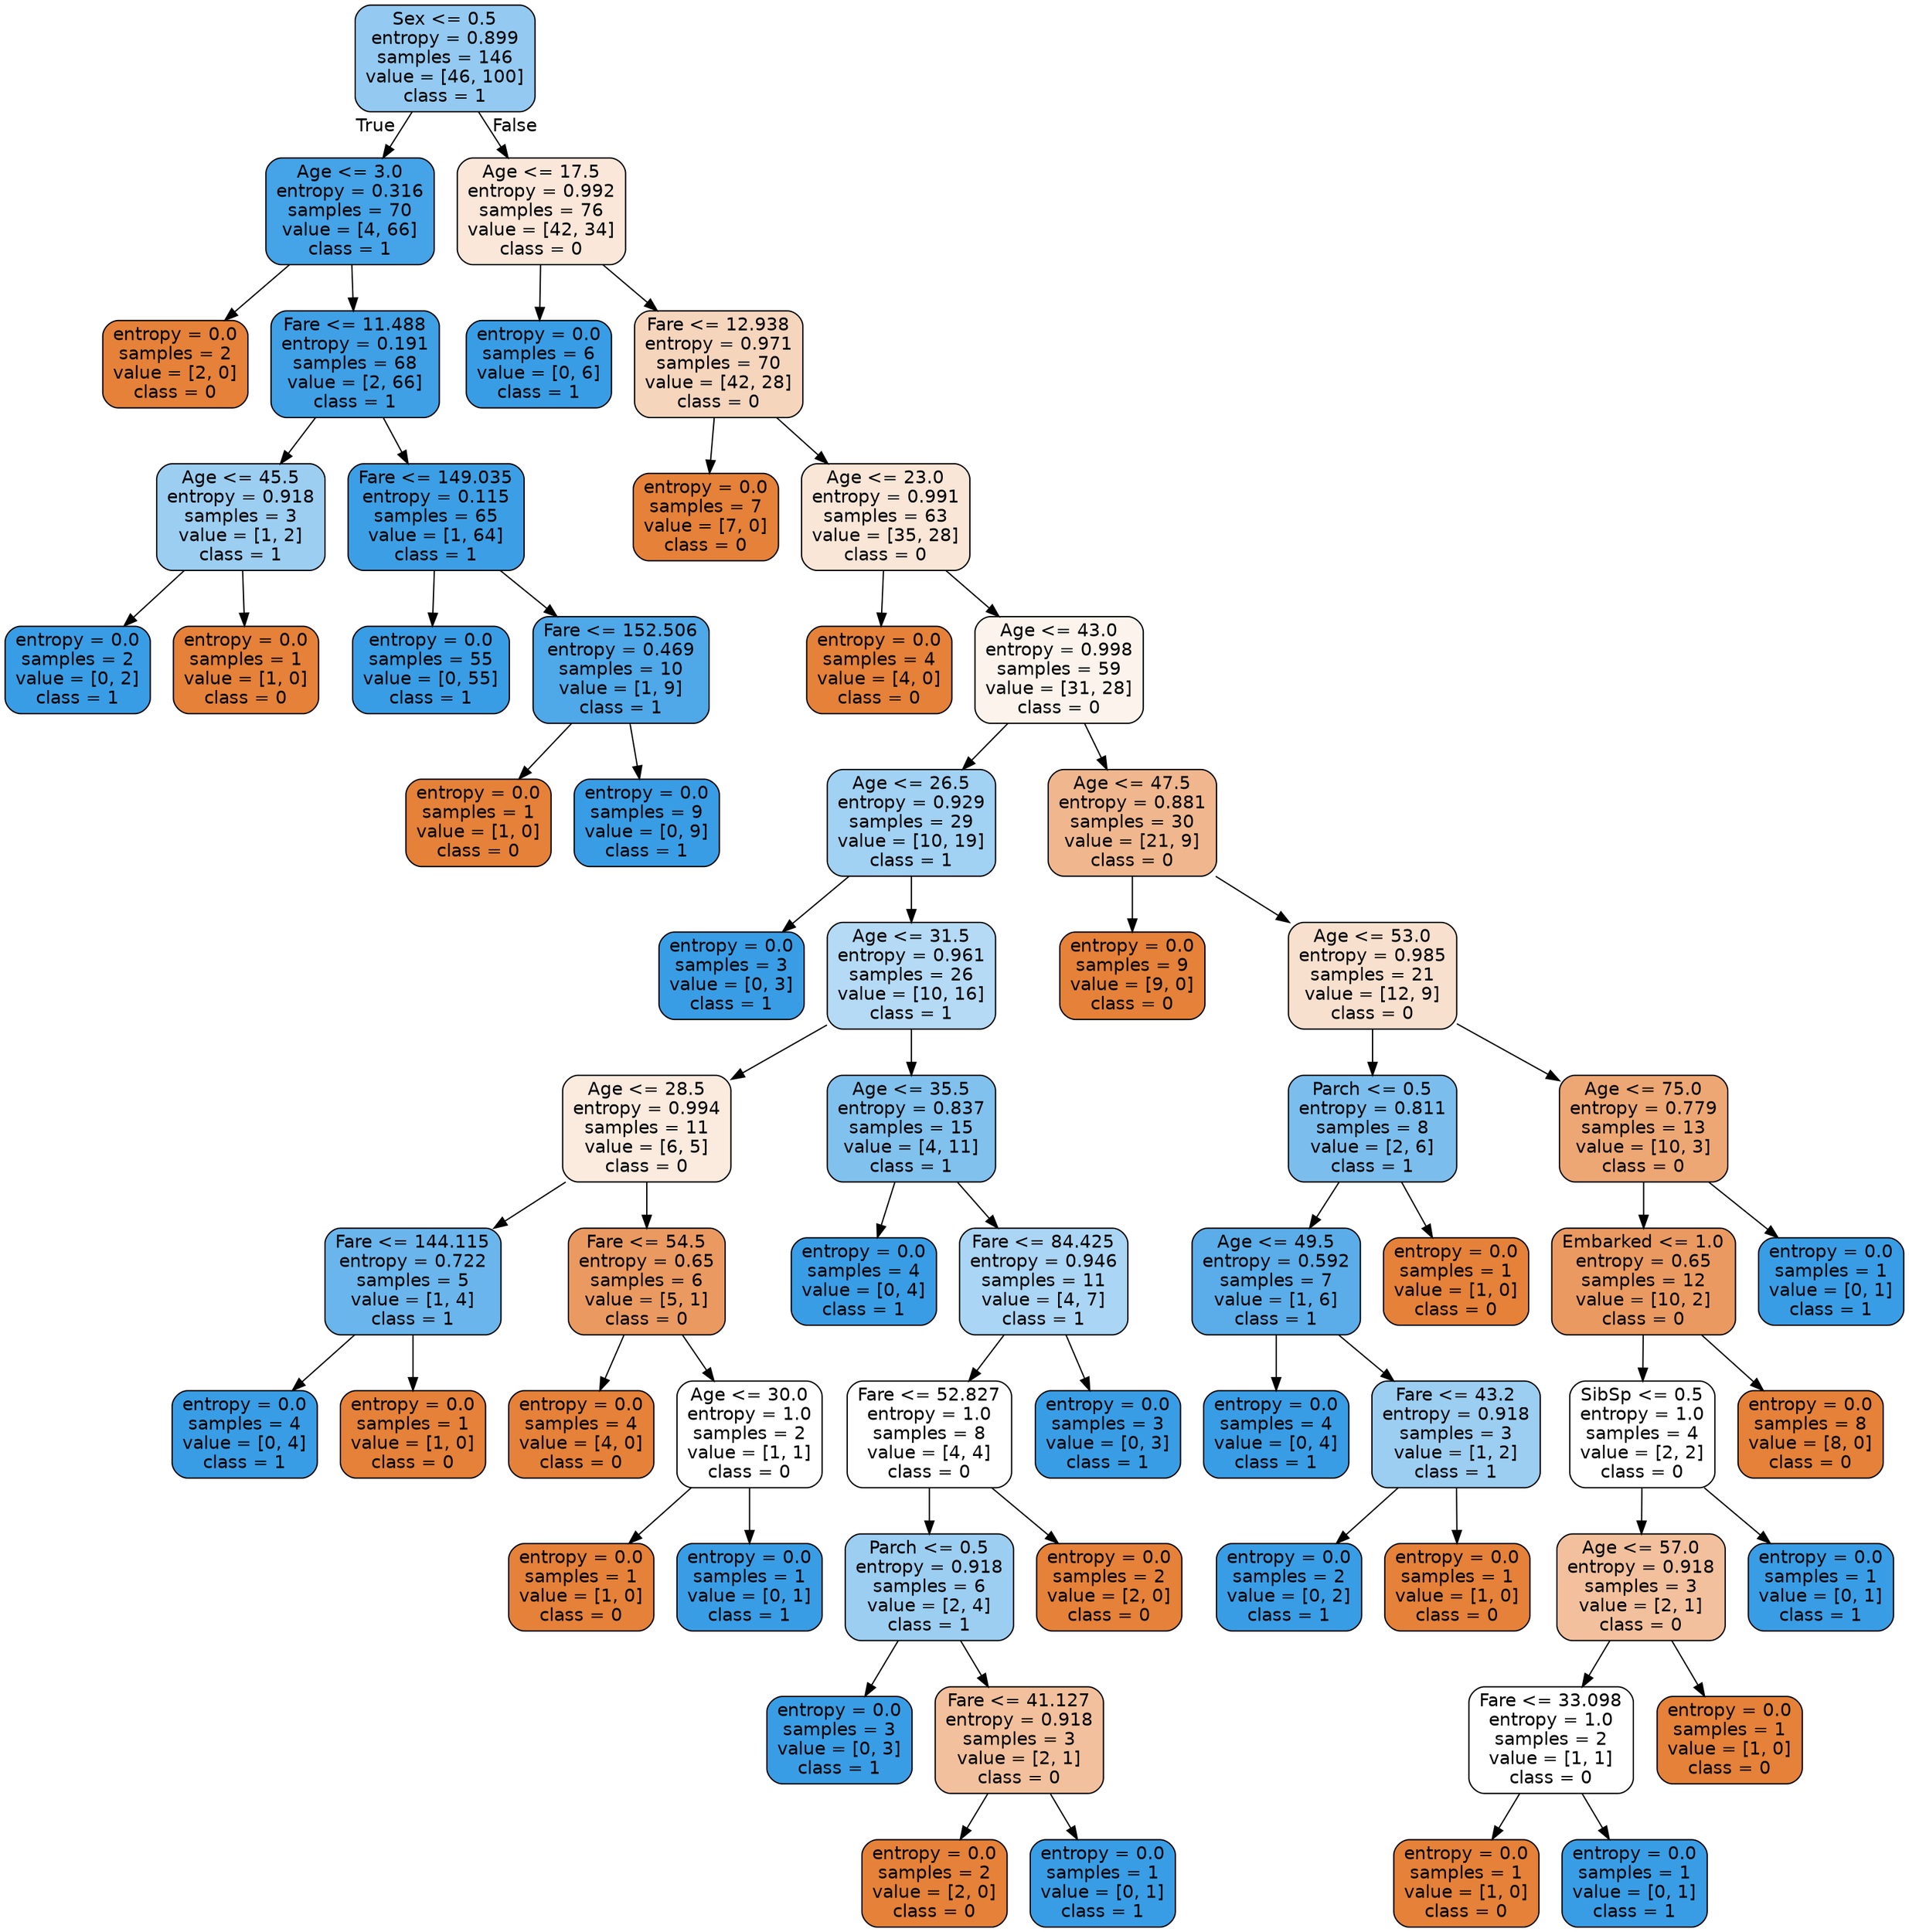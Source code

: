 digraph Tree {
node [shape=box, style="filled, rounded", color="black", fontname=helvetica] ;
edge [fontname=helvetica] ;
0 [label="Sex <= 0.5\nentropy = 0.899\nsamples = 146\nvalue = [46, 100]\nclass = 1", fillcolor="#94caf1"] ;
1 [label="Age <= 3.0\nentropy = 0.316\nsamples = 70\nvalue = [4, 66]\nclass = 1", fillcolor="#45a3e7"] ;
0 -> 1 [labeldistance=2.5, labelangle=45, headlabel="True"] ;
2 [label="entropy = 0.0\nsamples = 2\nvalue = [2, 0]\nclass = 0", fillcolor="#e58139"] ;
1 -> 2 ;
3 [label="Fare <= 11.488\nentropy = 0.191\nsamples = 68\nvalue = [2, 66]\nclass = 1", fillcolor="#3fa0e6"] ;
1 -> 3 ;
4 [label="Age <= 45.5\nentropy = 0.918\nsamples = 3\nvalue = [1, 2]\nclass = 1", fillcolor="#9ccef2"] ;
3 -> 4 ;
5 [label="entropy = 0.0\nsamples = 2\nvalue = [0, 2]\nclass = 1", fillcolor="#399de5"] ;
4 -> 5 ;
6 [label="entropy = 0.0\nsamples = 1\nvalue = [1, 0]\nclass = 0", fillcolor="#e58139"] ;
4 -> 6 ;
7 [label="Fare <= 149.035\nentropy = 0.115\nsamples = 65\nvalue = [1, 64]\nclass = 1", fillcolor="#3c9fe5"] ;
3 -> 7 ;
8 [label="entropy = 0.0\nsamples = 55\nvalue = [0, 55]\nclass = 1", fillcolor="#399de5"] ;
7 -> 8 ;
9 [label="Fare <= 152.506\nentropy = 0.469\nsamples = 10\nvalue = [1, 9]\nclass = 1", fillcolor="#4fa8e8"] ;
7 -> 9 ;
10 [label="entropy = 0.0\nsamples = 1\nvalue = [1, 0]\nclass = 0", fillcolor="#e58139"] ;
9 -> 10 ;
11 [label="entropy = 0.0\nsamples = 9\nvalue = [0, 9]\nclass = 1", fillcolor="#399de5"] ;
9 -> 11 ;
12 [label="Age <= 17.5\nentropy = 0.992\nsamples = 76\nvalue = [42, 34]\nclass = 0", fillcolor="#fae7d9"] ;
0 -> 12 [labeldistance=2.5, labelangle=-45, headlabel="False"] ;
13 [label="entropy = 0.0\nsamples = 6\nvalue = [0, 6]\nclass = 1", fillcolor="#399de5"] ;
12 -> 13 ;
14 [label="Fare <= 12.938\nentropy = 0.971\nsamples = 70\nvalue = [42, 28]\nclass = 0", fillcolor="#f6d5bd"] ;
12 -> 14 ;
15 [label="entropy = 0.0\nsamples = 7\nvalue = [7, 0]\nclass = 0", fillcolor="#e58139"] ;
14 -> 15 ;
16 [label="Age <= 23.0\nentropy = 0.991\nsamples = 63\nvalue = [35, 28]\nclass = 0", fillcolor="#fae6d7"] ;
14 -> 16 ;
17 [label="entropy = 0.0\nsamples = 4\nvalue = [4, 0]\nclass = 0", fillcolor="#e58139"] ;
16 -> 17 ;
18 [label="Age <= 43.0\nentropy = 0.998\nsamples = 59\nvalue = [31, 28]\nclass = 0", fillcolor="#fcf3ec"] ;
16 -> 18 ;
19 [label="Age <= 26.5\nentropy = 0.929\nsamples = 29\nvalue = [10, 19]\nclass = 1", fillcolor="#a1d1f3"] ;
18 -> 19 ;
20 [label="entropy = 0.0\nsamples = 3\nvalue = [0, 3]\nclass = 1", fillcolor="#399de5"] ;
19 -> 20 ;
21 [label="Age <= 31.5\nentropy = 0.961\nsamples = 26\nvalue = [10, 16]\nclass = 1", fillcolor="#b5daf5"] ;
19 -> 21 ;
22 [label="Age <= 28.5\nentropy = 0.994\nsamples = 11\nvalue = [6, 5]\nclass = 0", fillcolor="#fbeade"] ;
21 -> 22 ;
23 [label="Fare <= 144.115\nentropy = 0.722\nsamples = 5\nvalue = [1, 4]\nclass = 1", fillcolor="#6ab6ec"] ;
22 -> 23 ;
24 [label="entropy = 0.0\nsamples = 4\nvalue = [0, 4]\nclass = 1", fillcolor="#399de5"] ;
23 -> 24 ;
25 [label="entropy = 0.0\nsamples = 1\nvalue = [1, 0]\nclass = 0", fillcolor="#e58139"] ;
23 -> 25 ;
26 [label="Fare <= 54.5\nentropy = 0.65\nsamples = 6\nvalue = [5, 1]\nclass = 0", fillcolor="#ea9a61"] ;
22 -> 26 ;
27 [label="entropy = 0.0\nsamples = 4\nvalue = [4, 0]\nclass = 0", fillcolor="#e58139"] ;
26 -> 27 ;
28 [label="Age <= 30.0\nentropy = 1.0\nsamples = 2\nvalue = [1, 1]\nclass = 0", fillcolor="#ffffff"] ;
26 -> 28 ;
29 [label="entropy = 0.0\nsamples = 1\nvalue = [1, 0]\nclass = 0", fillcolor="#e58139"] ;
28 -> 29 ;
30 [label="entropy = 0.0\nsamples = 1\nvalue = [0, 1]\nclass = 1", fillcolor="#399de5"] ;
28 -> 30 ;
31 [label="Age <= 35.5\nentropy = 0.837\nsamples = 15\nvalue = [4, 11]\nclass = 1", fillcolor="#81c1ee"] ;
21 -> 31 ;
32 [label="entropy = 0.0\nsamples = 4\nvalue = [0, 4]\nclass = 1", fillcolor="#399de5"] ;
31 -> 32 ;
33 [label="Fare <= 84.425\nentropy = 0.946\nsamples = 11\nvalue = [4, 7]\nclass = 1", fillcolor="#aad5f4"] ;
31 -> 33 ;
34 [label="Fare <= 52.827\nentropy = 1.0\nsamples = 8\nvalue = [4, 4]\nclass = 0", fillcolor="#ffffff"] ;
33 -> 34 ;
35 [label="Parch <= 0.5\nentropy = 0.918\nsamples = 6\nvalue = [2, 4]\nclass = 1", fillcolor="#9ccef2"] ;
34 -> 35 ;
36 [label="entropy = 0.0\nsamples = 3\nvalue = [0, 3]\nclass = 1", fillcolor="#399de5"] ;
35 -> 36 ;
37 [label="Fare <= 41.127\nentropy = 0.918\nsamples = 3\nvalue = [2, 1]\nclass = 0", fillcolor="#f2c09c"] ;
35 -> 37 ;
38 [label="entropy = 0.0\nsamples = 2\nvalue = [2, 0]\nclass = 0", fillcolor="#e58139"] ;
37 -> 38 ;
39 [label="entropy = 0.0\nsamples = 1\nvalue = [0, 1]\nclass = 1", fillcolor="#399de5"] ;
37 -> 39 ;
40 [label="entropy = 0.0\nsamples = 2\nvalue = [2, 0]\nclass = 0", fillcolor="#e58139"] ;
34 -> 40 ;
41 [label="entropy = 0.0\nsamples = 3\nvalue = [0, 3]\nclass = 1", fillcolor="#399de5"] ;
33 -> 41 ;
42 [label="Age <= 47.5\nentropy = 0.881\nsamples = 30\nvalue = [21, 9]\nclass = 0", fillcolor="#f0b78e"] ;
18 -> 42 ;
43 [label="entropy = 0.0\nsamples = 9\nvalue = [9, 0]\nclass = 0", fillcolor="#e58139"] ;
42 -> 43 ;
44 [label="Age <= 53.0\nentropy = 0.985\nsamples = 21\nvalue = [12, 9]\nclass = 0", fillcolor="#f8e0ce"] ;
42 -> 44 ;
45 [label="Parch <= 0.5\nentropy = 0.811\nsamples = 8\nvalue = [2, 6]\nclass = 1", fillcolor="#7bbeee"] ;
44 -> 45 ;
46 [label="Age <= 49.5\nentropy = 0.592\nsamples = 7\nvalue = [1, 6]\nclass = 1", fillcolor="#5aade9"] ;
45 -> 46 ;
47 [label="entropy = 0.0\nsamples = 4\nvalue = [0, 4]\nclass = 1", fillcolor="#399de5"] ;
46 -> 47 ;
48 [label="Fare <= 43.2\nentropy = 0.918\nsamples = 3\nvalue = [1, 2]\nclass = 1", fillcolor="#9ccef2"] ;
46 -> 48 ;
49 [label="entropy = 0.0\nsamples = 2\nvalue = [0, 2]\nclass = 1", fillcolor="#399de5"] ;
48 -> 49 ;
50 [label="entropy = 0.0\nsamples = 1\nvalue = [1, 0]\nclass = 0", fillcolor="#e58139"] ;
48 -> 50 ;
51 [label="entropy = 0.0\nsamples = 1\nvalue = [1, 0]\nclass = 0", fillcolor="#e58139"] ;
45 -> 51 ;
52 [label="Age <= 75.0\nentropy = 0.779\nsamples = 13\nvalue = [10, 3]\nclass = 0", fillcolor="#eda774"] ;
44 -> 52 ;
53 [label="Embarked <= 1.0\nentropy = 0.65\nsamples = 12\nvalue = [10, 2]\nclass = 0", fillcolor="#ea9a61"] ;
52 -> 53 ;
54 [label="SibSp <= 0.5\nentropy = 1.0\nsamples = 4\nvalue = [2, 2]\nclass = 0", fillcolor="#ffffff"] ;
53 -> 54 ;
55 [label="Age <= 57.0\nentropy = 0.918\nsamples = 3\nvalue = [2, 1]\nclass = 0", fillcolor="#f2c09c"] ;
54 -> 55 ;
56 [label="Fare <= 33.098\nentropy = 1.0\nsamples = 2\nvalue = [1, 1]\nclass = 0", fillcolor="#ffffff"] ;
55 -> 56 ;
57 [label="entropy = 0.0\nsamples = 1\nvalue = [1, 0]\nclass = 0", fillcolor="#e58139"] ;
56 -> 57 ;
58 [label="entropy = 0.0\nsamples = 1\nvalue = [0, 1]\nclass = 1", fillcolor="#399de5"] ;
56 -> 58 ;
59 [label="entropy = 0.0\nsamples = 1\nvalue = [1, 0]\nclass = 0", fillcolor="#e58139"] ;
55 -> 59 ;
60 [label="entropy = 0.0\nsamples = 1\nvalue = [0, 1]\nclass = 1", fillcolor="#399de5"] ;
54 -> 60 ;
61 [label="entropy = 0.0\nsamples = 8\nvalue = [8, 0]\nclass = 0", fillcolor="#e58139"] ;
53 -> 61 ;
62 [label="entropy = 0.0\nsamples = 1\nvalue = [0, 1]\nclass = 1", fillcolor="#399de5"] ;
52 -> 62 ;
}